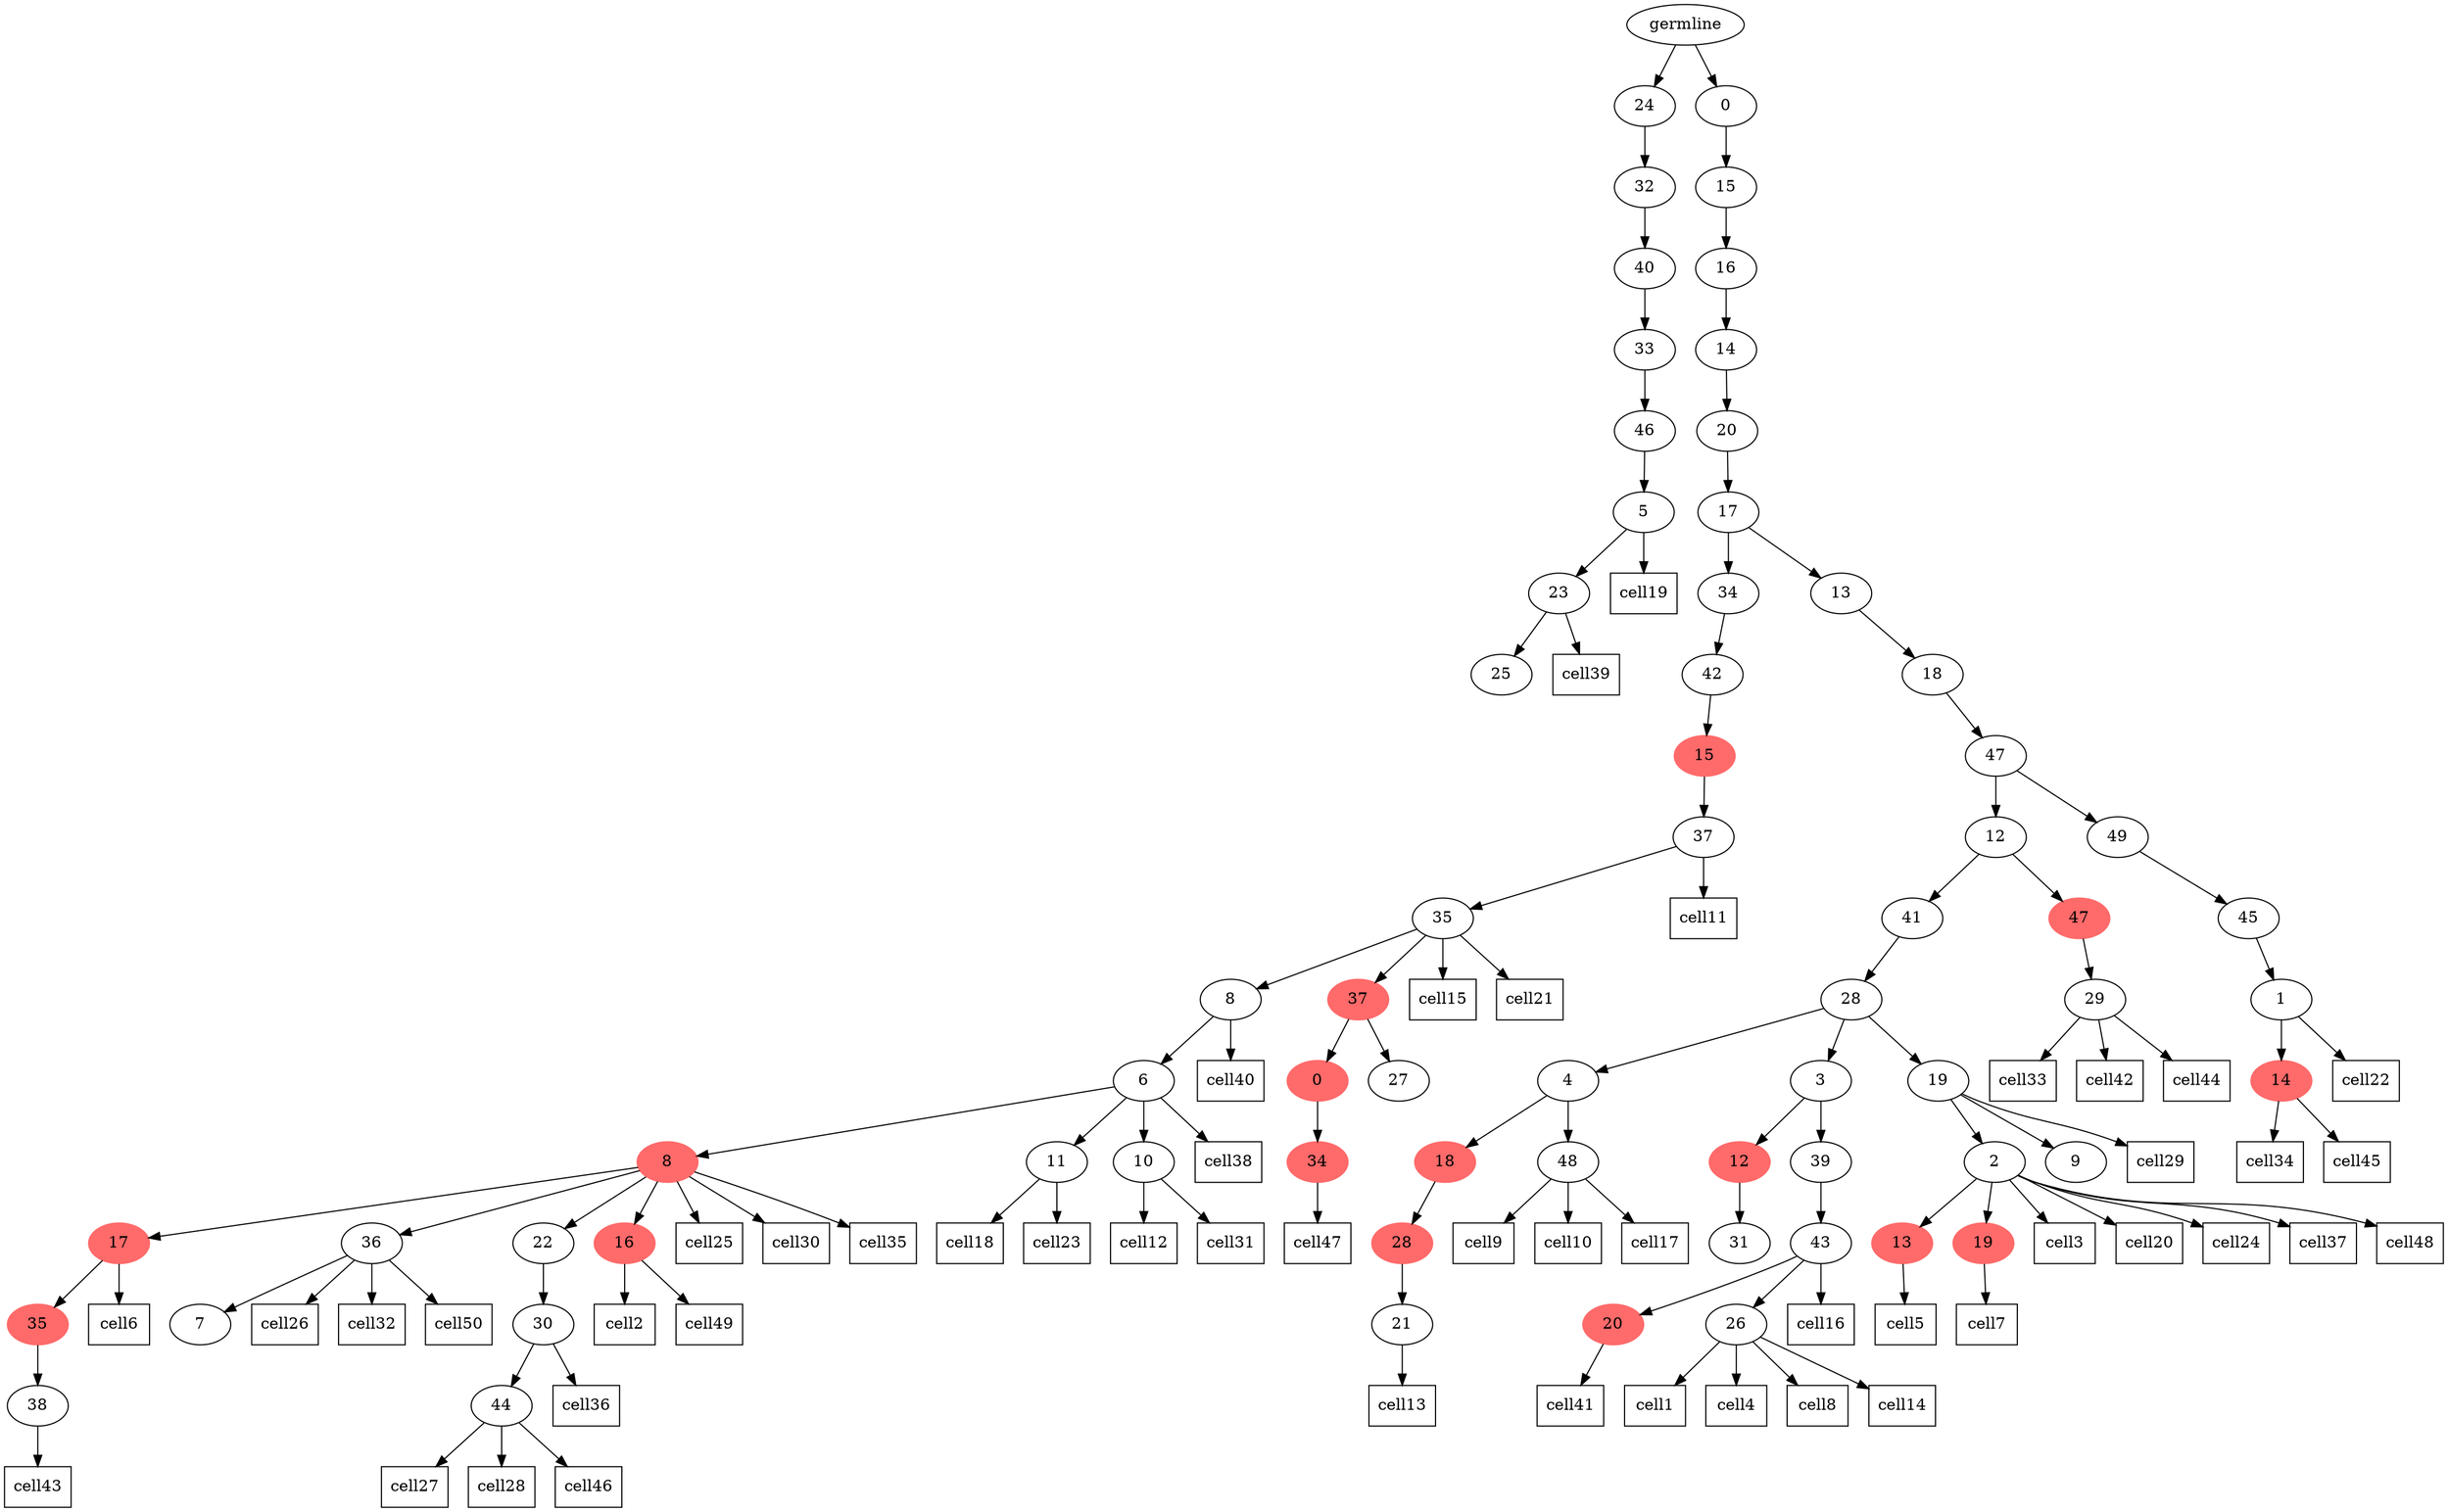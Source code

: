 digraph g {
	"65" -> "66";
	"66" [label="25"];
	"64" -> "65";
	"65" [label="23"];
	"63" -> "64";
	"64" [label="5"];
	"62" -> "63";
	"63" [label="46"];
	"61" -> "62";
	"62" [label="33"];
	"60" -> "61";
	"61" [label="40"];
	"59" -> "60";
	"60" [label="32"];
	"55" -> "56";
	"56" [label="38"];
	"54" -> "55";
	"55" [color=indianred1, style=filled, label="35"];
	"51" -> "52";
	"52" [label="7"];
	"49" -> "50";
	"50" [label="44"];
	"48" -> "49";
	"49" [label="30"];
	"47" -> "48";
	"48" [label="22"];
	"47" -> "51";
	"51" [label="36"];
	"47" -> "53";
	"53" [color=indianred1, style=filled, label="16"];
	"47" -> "54";
	"54" [color=indianred1, style=filled, label="17"];
	"46" -> "47";
	"47" [color=indianred1, style=filled, label="8"];
	"46" -> "57";
	"57" [label="11"];
	"46" -> "58";
	"58" [label="10"];
	"45" -> "46";
	"46" [label="6"];
	"42" -> "43";
	"43" [color=indianred1, style=filled, label="34"];
	"41" -> "42";
	"42" [color=indianred1, style=filled, label="0"];
	"41" -> "44";
	"44" [label="27"];
	"40" -> "41";
	"41" [color=indianred1, style=filled, label="37"];
	"40" -> "45";
	"45" [label="8"];
	"39" -> "40";
	"40" [label="35"];
	"38" -> "39";
	"39" [label="37"];
	"37" -> "38";
	"38" [color=indianred1, style=filled, label="15"];
	"36" -> "37";
	"37" [label="42"];
	"34" -> "35";
	"35" [label="21"];
	"33" -> "34";
	"34" [color=indianred1, style=filled, label="28"];
	"31" -> "32";
	"32" [label="48"];
	"31" -> "33";
	"33" [color=indianred1, style=filled, label="18"];
	"29" -> "30";
	"30" [label="31"];
	"26" -> "27";
	"27" [color=indianred1, style=filled, label="20"];
	"26" -> "28";
	"28" [label="26"];
	"25" -> "26";
	"26" [label="43"];
	"24" -> "25";
	"25" [label="39"];
	"24" -> "29";
	"29" [color=indianred1, style=filled, label="12"];
	"20" -> "21";
	"21" [color=indianred1, style=filled, label="13"];
	"20" -> "22";
	"22" [color=indianred1, style=filled, label="19"];
	"19" -> "20";
	"20" [label="2"];
	"19" -> "23";
	"23" [label="9"];
	"18" -> "19";
	"19" [label="19"];
	"18" -> "24";
	"24" [label="3"];
	"18" -> "31";
	"31" [label="4"];
	"17" -> "18";
	"18" [label="28"];
	"15" -> "16";
	"16" [label="29"];
	"14" -> "15";
	"15" [color=indianred1, style=filled, label="47"];
	"14" -> "17";
	"17" [label="41"];
	"12" -> "13";
	"13" [color=indianred1, style=filled, label="14"];
	"11" -> "12";
	"12" [label="1"];
	"10" -> "11";
	"11" [label="45"];
	"9" -> "10";
	"10" [label="49"];
	"9" -> "14";
	"14" [label="12"];
	"8" -> "9";
	"9" [label="47"];
	"7" -> "8";
	"8" [label="18"];
	"6" -> "7";
	"7" [label="13"];
	"6" -> "36";
	"36" [label="34"];
	"5" -> "6";
	"6" [label="17"];
	"4" -> "5";
	"5" [label="20"];
	"3" -> "4";
	"4" [label="14"];
	"2" -> "3";
	"3" [label="16"];
	"1" -> "2";
	"2" [label="15"];
	"0" -> "1";
	"1" [label="0"];
	"0" -> "59";
	"59" [label="24"];
	"0" [label="germline"];
	"28" -> cell1;
	cell1 [shape=box]
	"53" -> cell2;
	cell2 [shape=box]
	"20" -> cell3;
	cell3 [shape=box]
	"28" -> cell4;
	cell4 [shape=box]
	"21" -> cell5;
	cell5 [shape=box]
	"54" -> cell6;
	cell6 [shape=box]
	"22" -> cell7;
	cell7 [shape=box]
	"28" -> cell8;
	cell8 [shape=box]
	"32" -> cell9;
	cell9 [shape=box]
	"32" -> cell10;
	cell10 [shape=box]
	"39" -> cell11;
	cell11 [shape=box]
	"58" -> cell12;
	cell12 [shape=box]
	"35" -> cell13;
	cell13 [shape=box]
	"28" -> cell14;
	cell14 [shape=box]
	"40" -> cell15;
	cell15 [shape=box]
	"26" -> cell16;
	cell16 [shape=box]
	"32" -> cell17;
	cell17 [shape=box]
	"57" -> cell18;
	cell18 [shape=box]
	"64" -> cell19;
	cell19 [shape=box]
	"20" -> cell20;
	cell20 [shape=box]
	"40" -> cell21;
	cell21 [shape=box]
	"12" -> cell22;
	cell22 [shape=box]
	"57" -> cell23;
	cell23 [shape=box]
	"20" -> cell24;
	cell24 [shape=box]
	"47" -> cell25;
	cell25 [shape=box]
	"51" -> cell26;
	cell26 [shape=box]
	"50" -> cell27;
	cell27 [shape=box]
	"50" -> cell28;
	cell28 [shape=box]
	"19" -> cell29;
	cell29 [shape=box]
	"47" -> cell30;
	cell30 [shape=box]
	"58" -> cell31;
	cell31 [shape=box]
	"51" -> cell32;
	cell32 [shape=box]
	"16" -> cell33;
	cell33 [shape=box]
	"13" -> cell34;
	cell34 [shape=box]
	"47" -> cell35;
	cell35 [shape=box]
	"49" -> cell36;
	cell36 [shape=box]
	"20" -> cell37;
	cell37 [shape=box]
	"46" -> cell38;
	cell38 [shape=box]
	"65" -> cell39;
	cell39 [shape=box]
	"45" -> cell40;
	cell40 [shape=box]
	"27" -> cell41;
	cell41 [shape=box]
	"16" -> cell42;
	cell42 [shape=box]
	"56" -> cell43;
	cell43 [shape=box]
	"16" -> cell44;
	cell44 [shape=box]
	"13" -> cell45;
	cell45 [shape=box]
	"50" -> cell46;
	cell46 [shape=box]
	"43" -> cell47;
	cell47 [shape=box]
	"20" -> cell48;
	cell48 [shape=box]
	"53" -> cell49;
	cell49 [shape=box]
	"51" -> cell50;
	cell50 [shape=box]
}
